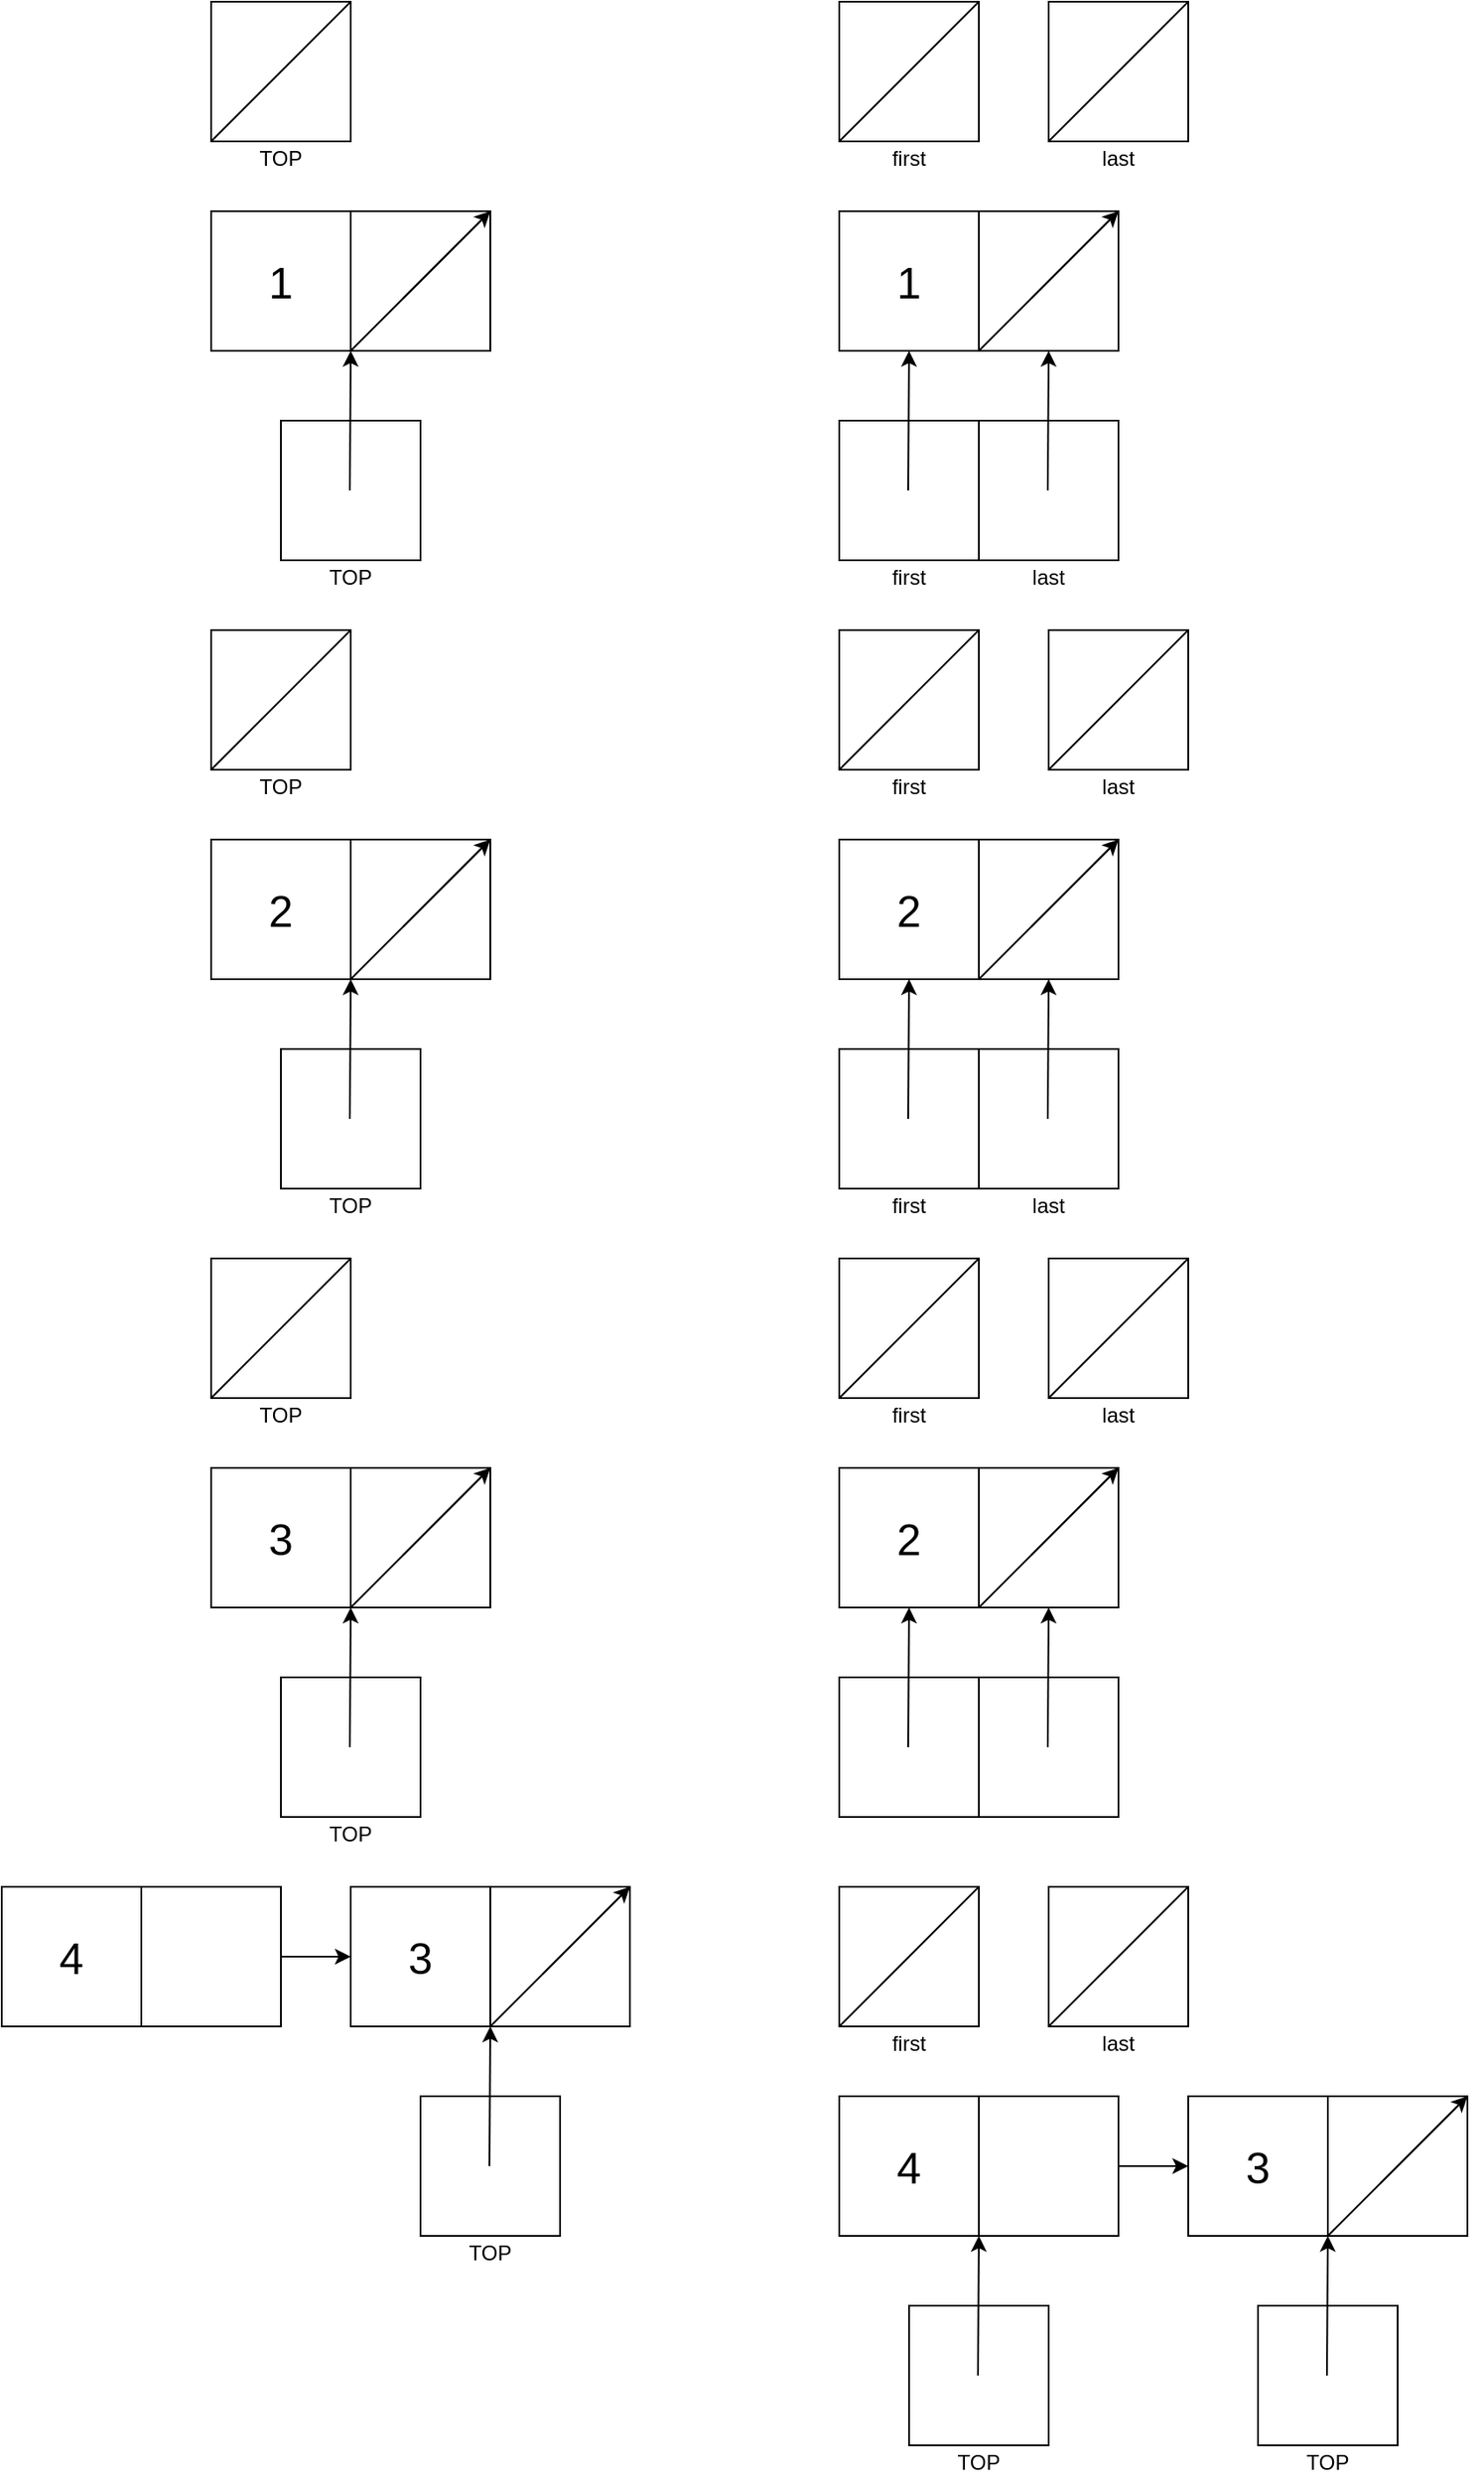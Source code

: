 <mxfile version="13.0.9" type="device"><diagram id="PQ4xdlwWqA23NIfIDmaW" name="Page-1"><mxGraphModel dx="2873" dy="1370" grid="1" gridSize="10" guides="1" tooltips="1" connect="1" arrows="1" fold="1" page="1" pageScale="1" pageWidth="827" pageHeight="1169" math="0" shadow="0"><root><mxCell id="0"/><mxCell id="1" parent="0"/><mxCell id="AuTH1qkNGP2_PuNdTwHI-130" value="" style="whiteSpace=wrap;html=1;aspect=fixed;" vertex="1" parent="1"><mxGeometry x="160" y="1200" width="80" height="80" as="geometry"/></mxCell><mxCell id="AuTH1qkNGP2_PuNdTwHI-11" value="" style="whiteSpace=wrap;html=1;aspect=fixed;" vertex="1" parent="1"><mxGeometry x="320" y="360" width="80" height="80" as="geometry"/></mxCell><mxCell id="AuTH1qkNGP2_PuNdTwHI-1" value="" style="whiteSpace=wrap;html=1;aspect=fixed;" vertex="1" parent="1"><mxGeometry x="280" y="120" width="80" height="80" as="geometry"/></mxCell><mxCell id="AuTH1qkNGP2_PuNdTwHI-5" value="" style="endArrow=none;html=1;entryX=1;entryY=0;entryDx=0;entryDy=0;" edge="1" parent="1" target="AuTH1qkNGP2_PuNdTwHI-1"><mxGeometry width="50" height="50" relative="1" as="geometry"><mxPoint x="280" y="200" as="sourcePoint"/><mxPoint x="330" y="150" as="targetPoint"/></mxGeometry></mxCell><mxCell id="AuTH1qkNGP2_PuNdTwHI-8" value="" style="whiteSpace=wrap;html=1;aspect=fixed;" vertex="1" parent="1"><mxGeometry x="360" y="240" width="80" height="80" as="geometry"/></mxCell><mxCell id="AuTH1qkNGP2_PuNdTwHI-9" value="" style="endArrow=none;html=1;entryX=1;entryY=0;entryDx=0;entryDy=0;" edge="1" parent="1" target="AuTH1qkNGP2_PuNdTwHI-8"><mxGeometry width="50" height="50" relative="1" as="geometry"><mxPoint x="360" y="320" as="sourcePoint"/><mxPoint x="410" y="270" as="targetPoint"/></mxGeometry></mxCell><mxCell id="AuTH1qkNGP2_PuNdTwHI-10" value="" style="whiteSpace=wrap;html=1;aspect=fixed;" vertex="1" parent="1"><mxGeometry x="280" y="240" width="80" height="80" as="geometry"/></mxCell><mxCell id="AuTH1qkNGP2_PuNdTwHI-12" value="" style="endArrow=classic;html=1;" edge="1" parent="1"><mxGeometry width="50" height="50" relative="1" as="geometry"><mxPoint x="390" y="290" as="sourcePoint"/><mxPoint x="440" y="240" as="targetPoint"/></mxGeometry></mxCell><mxCell id="AuTH1qkNGP2_PuNdTwHI-13" value="" style="endArrow=classic;html=1;" edge="1" parent="1"><mxGeometry width="50" height="50" relative="1" as="geometry"><mxPoint x="359.5" y="400" as="sourcePoint"/><mxPoint x="360" y="320" as="targetPoint"/></mxGeometry></mxCell><mxCell id="AuTH1qkNGP2_PuNdTwHI-19" value="" style="whiteSpace=wrap;html=1;aspect=fixed;" vertex="1" parent="1"><mxGeometry x="280" y="480" width="80" height="80" as="geometry"/></mxCell><mxCell id="AuTH1qkNGP2_PuNdTwHI-20" value="" style="endArrow=none;html=1;entryX=1;entryY=0;entryDx=0;entryDy=0;" edge="1" parent="1" target="AuTH1qkNGP2_PuNdTwHI-19"><mxGeometry width="50" height="50" relative="1" as="geometry"><mxPoint x="280" y="560" as="sourcePoint"/><mxPoint x="330" y="510" as="targetPoint"/></mxGeometry></mxCell><mxCell id="AuTH1qkNGP2_PuNdTwHI-21" value="" style="whiteSpace=wrap;html=1;aspect=fixed;" vertex="1" parent="1"><mxGeometry x="320" y="720" width="80" height="80" as="geometry"/></mxCell><mxCell id="AuTH1qkNGP2_PuNdTwHI-22" value="" style="whiteSpace=wrap;html=1;aspect=fixed;" vertex="1" parent="1"><mxGeometry x="360" y="600" width="80" height="80" as="geometry"/></mxCell><mxCell id="AuTH1qkNGP2_PuNdTwHI-23" value="" style="endArrow=none;html=1;entryX=1;entryY=0;entryDx=0;entryDy=0;" edge="1" parent="1" target="AuTH1qkNGP2_PuNdTwHI-22"><mxGeometry width="50" height="50" relative="1" as="geometry"><mxPoint x="360" y="680" as="sourcePoint"/><mxPoint x="410" y="630" as="targetPoint"/></mxGeometry></mxCell><mxCell id="AuTH1qkNGP2_PuNdTwHI-24" value="" style="whiteSpace=wrap;html=1;aspect=fixed;" vertex="1" parent="1"><mxGeometry x="280" y="600" width="80" height="80" as="geometry"/></mxCell><mxCell id="AuTH1qkNGP2_PuNdTwHI-25" value="" style="endArrow=classic;html=1;" edge="1" parent="1"><mxGeometry width="50" height="50" relative="1" as="geometry"><mxPoint x="390" y="650" as="sourcePoint"/><mxPoint x="440" y="600" as="targetPoint"/></mxGeometry></mxCell><mxCell id="AuTH1qkNGP2_PuNdTwHI-26" value="" style="endArrow=classic;html=1;" edge="1" parent="1"><mxGeometry width="50" height="50" relative="1" as="geometry"><mxPoint x="359.5" y="760" as="sourcePoint"/><mxPoint x="360" y="680" as="targetPoint"/></mxGeometry></mxCell><mxCell id="AuTH1qkNGP2_PuNdTwHI-31" value="" style="whiteSpace=wrap;html=1;aspect=fixed;" vertex="1" parent="1"><mxGeometry x="280" y="840" width="80" height="80" as="geometry"/></mxCell><mxCell id="AuTH1qkNGP2_PuNdTwHI-32" value="" style="endArrow=none;html=1;entryX=1;entryY=0;entryDx=0;entryDy=0;" edge="1" parent="1" target="AuTH1qkNGP2_PuNdTwHI-31"><mxGeometry width="50" height="50" relative="1" as="geometry"><mxPoint x="280" y="920" as="sourcePoint"/><mxPoint x="330" y="870" as="targetPoint"/></mxGeometry></mxCell><mxCell id="AuTH1qkNGP2_PuNdTwHI-33" value="" style="whiteSpace=wrap;html=1;aspect=fixed;" vertex="1" parent="1"><mxGeometry x="320" y="1080" width="80" height="80" as="geometry"/></mxCell><mxCell id="AuTH1qkNGP2_PuNdTwHI-34" value="" style="whiteSpace=wrap;html=1;aspect=fixed;" vertex="1" parent="1"><mxGeometry x="360" y="960" width="80" height="80" as="geometry"/></mxCell><mxCell id="AuTH1qkNGP2_PuNdTwHI-35" value="" style="endArrow=none;html=1;entryX=1;entryY=0;entryDx=0;entryDy=0;" edge="1" parent="1" target="AuTH1qkNGP2_PuNdTwHI-34"><mxGeometry width="50" height="50" relative="1" as="geometry"><mxPoint x="360" y="1040" as="sourcePoint"/><mxPoint x="410" y="990" as="targetPoint"/></mxGeometry></mxCell><mxCell id="AuTH1qkNGP2_PuNdTwHI-36" value="" style="whiteSpace=wrap;html=1;aspect=fixed;" vertex="1" parent="1"><mxGeometry x="280" y="960" width="80" height="80" as="geometry"/></mxCell><mxCell id="AuTH1qkNGP2_PuNdTwHI-37" value="" style="endArrow=classic;html=1;" edge="1" parent="1"><mxGeometry width="50" height="50" relative="1" as="geometry"><mxPoint x="390" y="1010" as="sourcePoint"/><mxPoint x="440" y="960" as="targetPoint"/></mxGeometry></mxCell><mxCell id="AuTH1qkNGP2_PuNdTwHI-38" value="" style="endArrow=classic;html=1;" edge="1" parent="1"><mxGeometry width="50" height="50" relative="1" as="geometry"><mxPoint x="359.5" y="1120" as="sourcePoint"/><mxPoint x="360" y="1040" as="targetPoint"/></mxGeometry></mxCell><mxCell id="AuTH1qkNGP2_PuNdTwHI-39" value="" style="whiteSpace=wrap;html=1;aspect=fixed;" vertex="1" parent="1"><mxGeometry x="400" y="1320" width="80" height="80" as="geometry"/></mxCell><mxCell id="AuTH1qkNGP2_PuNdTwHI-40" value="" style="whiteSpace=wrap;html=1;aspect=fixed;" vertex="1" parent="1"><mxGeometry x="440" y="1200" width="80" height="80" as="geometry"/></mxCell><mxCell id="AuTH1qkNGP2_PuNdTwHI-41" value="" style="endArrow=none;html=1;entryX=1;entryY=0;entryDx=0;entryDy=0;" edge="1" parent="1" target="AuTH1qkNGP2_PuNdTwHI-40"><mxGeometry width="50" height="50" relative="1" as="geometry"><mxPoint x="440" y="1280" as="sourcePoint"/><mxPoint x="490" y="1230" as="targetPoint"/></mxGeometry></mxCell><mxCell id="AuTH1qkNGP2_PuNdTwHI-42" value="" style="whiteSpace=wrap;html=1;aspect=fixed;" vertex="1" parent="1"><mxGeometry x="360" y="1200" width="80" height="80" as="geometry"/></mxCell><mxCell id="AuTH1qkNGP2_PuNdTwHI-43" value="" style="endArrow=classic;html=1;" edge="1" parent="1"><mxGeometry width="50" height="50" relative="1" as="geometry"><mxPoint x="470" y="1250" as="sourcePoint"/><mxPoint x="520" y="1200" as="targetPoint"/></mxGeometry></mxCell><mxCell id="AuTH1qkNGP2_PuNdTwHI-44" value="" style="endArrow=classic;html=1;" edge="1" parent="1"><mxGeometry width="50" height="50" relative="1" as="geometry"><mxPoint x="439.5" y="1360" as="sourcePoint"/><mxPoint x="440" y="1280" as="targetPoint"/></mxGeometry></mxCell><mxCell id="AuTH1qkNGP2_PuNdTwHI-45" value="" style="whiteSpace=wrap;html=1;aspect=fixed;" vertex="1" parent="1"><mxGeometry x="240" y="1200" width="80" height="80" as="geometry"/></mxCell><mxCell id="AuTH1qkNGP2_PuNdTwHI-46" value="TOP" style="text;html=1;strokeColor=none;fillColor=none;align=center;verticalAlign=middle;whiteSpace=wrap;rounded=0;" vertex="1" parent="1"><mxGeometry x="300" y="200" width="40" height="20" as="geometry"/></mxCell><mxCell id="AuTH1qkNGP2_PuNdTwHI-47" value="TOP" style="text;html=1;strokeColor=none;fillColor=none;align=center;verticalAlign=middle;whiteSpace=wrap;rounded=0;" vertex="1" parent="1"><mxGeometry x="340" y="440" width="40" height="20" as="geometry"/></mxCell><mxCell id="AuTH1qkNGP2_PuNdTwHI-48" value="TOP" style="text;html=1;strokeColor=none;fillColor=none;align=center;verticalAlign=middle;whiteSpace=wrap;rounded=0;" vertex="1" parent="1"><mxGeometry x="300" y="560" width="40" height="20" as="geometry"/></mxCell><mxCell id="AuTH1qkNGP2_PuNdTwHI-49" value="TOP" style="text;html=1;strokeColor=none;fillColor=none;align=center;verticalAlign=middle;whiteSpace=wrap;rounded=0;" vertex="1" parent="1"><mxGeometry x="340" y="800" width="40" height="20" as="geometry"/></mxCell><mxCell id="AuTH1qkNGP2_PuNdTwHI-50" value="TOP" style="text;html=1;strokeColor=none;fillColor=none;align=center;verticalAlign=middle;whiteSpace=wrap;rounded=0;" vertex="1" parent="1"><mxGeometry x="300" y="920" width="40" height="20" as="geometry"/></mxCell><mxCell id="AuTH1qkNGP2_PuNdTwHI-51" value="TOP" style="text;html=1;strokeColor=none;fillColor=none;align=center;verticalAlign=middle;whiteSpace=wrap;rounded=0;" vertex="1" parent="1"><mxGeometry x="340" y="1160" width="40" height="20" as="geometry"/></mxCell><mxCell id="AuTH1qkNGP2_PuNdTwHI-52" value="TOP" style="text;html=1;strokeColor=none;fillColor=none;align=center;verticalAlign=middle;whiteSpace=wrap;rounded=0;" vertex="1" parent="1"><mxGeometry x="420" y="1400" width="40" height="20" as="geometry"/></mxCell><mxCell id="AuTH1qkNGP2_PuNdTwHI-53" value="&lt;font style=&quot;font-size: 25px&quot;&gt;1&lt;/font&gt;" style="text;html=1;strokeColor=none;fillColor=none;align=center;verticalAlign=middle;whiteSpace=wrap;rounded=0;" vertex="1" parent="1"><mxGeometry x="280" y="240" width="80" height="80" as="geometry"/></mxCell><mxCell id="AuTH1qkNGP2_PuNdTwHI-54" value="&lt;font style=&quot;font-size: 25px&quot;&gt;2&lt;/font&gt;&lt;span style=&quot;color: rgba(0 , 0 , 0 , 0) ; font-family: monospace ; font-size: 0px&quot;&gt;%3CmxGraphModel%3E%3Croot%3E%3CmxCell%20id%3D%220%22%2F%3E%3CmxCell%20id%3D%221%22%20parent%3D%220%22%2F%3E%3CmxCell%20id%3D%222%22%20value%3D%22%26lt%3Bfont%20style%3D%26quot%3Bfont-size%3A%2025px%26quot%3B%26gt%3B1%26lt%3B%2Ffont%26gt%3B%22%20style%3D%22text%3Bhtml%3D1%3BstrokeColor%3Dnone%3BfillColor%3Dnone%3Balign%3Dcenter%3BverticalAlign%3Dmiddle%3BwhiteSpace%3Dwrap%3Brounded%3D0%3B%22%20vertex%3D%221%22%20parent%3D%221%22%3E%3CmxGeometry%20x%3D%22280%22%20y%3D%22240%22%20width%3D%2280%22%20height%3D%2280%22%20as%3D%22geometry%22%2F%3E%3C%2FmxCell%3E%3C%2Froot%3E%3C%2FmxGraphModel%3E&lt;/span&gt;" style="text;html=1;strokeColor=none;fillColor=none;align=center;verticalAlign=middle;whiteSpace=wrap;rounded=0;" vertex="1" parent="1"><mxGeometry x="280" y="600" width="80" height="80" as="geometry"/></mxCell><mxCell id="AuTH1qkNGP2_PuNdTwHI-56" value="&lt;font style=&quot;font-size: 25px&quot;&gt;3&lt;/font&gt;" style="text;html=1;strokeColor=none;fillColor=none;align=center;verticalAlign=middle;whiteSpace=wrap;rounded=0;" vertex="1" parent="1"><mxGeometry x="280" y="960" width="80" height="80" as="geometry"/></mxCell><mxCell id="AuTH1qkNGP2_PuNdTwHI-57" value="&lt;font style=&quot;font-size: 25px&quot;&gt;3&lt;/font&gt;" style="text;html=1;strokeColor=none;fillColor=none;align=center;verticalAlign=middle;whiteSpace=wrap;rounded=0;" vertex="1" parent="1"><mxGeometry x="360" y="1200" width="80" height="80" as="geometry"/></mxCell><mxCell id="AuTH1qkNGP2_PuNdTwHI-58" value="&lt;font style=&quot;font-size: 25px&quot;&gt;4&lt;/font&gt;" style="text;html=1;strokeColor=none;fillColor=none;align=center;verticalAlign=middle;whiteSpace=wrap;rounded=0;" vertex="1" parent="1"><mxGeometry x="160" y="1200" width="80" height="80" as="geometry"/></mxCell><mxCell id="AuTH1qkNGP2_PuNdTwHI-59" value="" style="whiteSpace=wrap;html=1;aspect=fixed;" vertex="1" parent="1"><mxGeometry x="640" y="120" width="80" height="80" as="geometry"/></mxCell><mxCell id="AuTH1qkNGP2_PuNdTwHI-60" value="" style="endArrow=none;html=1;entryX=1;entryY=0;entryDx=0;entryDy=0;" edge="1" parent="1" target="AuTH1qkNGP2_PuNdTwHI-59"><mxGeometry width="50" height="50" relative="1" as="geometry"><mxPoint x="640.0" y="200.0" as="sourcePoint"/><mxPoint x="690" y="150" as="targetPoint"/></mxGeometry></mxCell><mxCell id="AuTH1qkNGP2_PuNdTwHI-61" value="first" style="text;html=1;strokeColor=none;fillColor=none;align=center;verticalAlign=middle;whiteSpace=wrap;rounded=0;" vertex="1" parent="1"><mxGeometry x="660" y="200" width="40" height="20" as="geometry"/></mxCell><mxCell id="AuTH1qkNGP2_PuNdTwHI-67" value="" style="whiteSpace=wrap;html=1;aspect=fixed;" vertex="1" parent="1"><mxGeometry x="760" y="120" width="80" height="80" as="geometry"/></mxCell><mxCell id="AuTH1qkNGP2_PuNdTwHI-68" value="" style="endArrow=none;html=1;entryX=1;entryY=0;entryDx=0;entryDy=0;" edge="1" parent="1" target="AuTH1qkNGP2_PuNdTwHI-67"><mxGeometry width="50" height="50" relative="1" as="geometry"><mxPoint x="760" y="200.0" as="sourcePoint"/><mxPoint x="810" y="150" as="targetPoint"/></mxGeometry></mxCell><mxCell id="AuTH1qkNGP2_PuNdTwHI-69" value="last" style="text;html=1;strokeColor=none;fillColor=none;align=center;verticalAlign=middle;whiteSpace=wrap;rounded=0;" vertex="1" parent="1"><mxGeometry x="780" y="200" width="40" height="20" as="geometry"/></mxCell><mxCell id="AuTH1qkNGP2_PuNdTwHI-70" value="" style="whiteSpace=wrap;html=1;aspect=fixed;" vertex="1" parent="1"><mxGeometry x="720" y="240" width="80" height="80" as="geometry"/></mxCell><mxCell id="AuTH1qkNGP2_PuNdTwHI-71" value="" style="endArrow=none;html=1;entryX=1;entryY=0;entryDx=0;entryDy=0;" edge="1" parent="1" target="AuTH1qkNGP2_PuNdTwHI-70"><mxGeometry width="50" height="50" relative="1" as="geometry"><mxPoint x="720" y="320" as="sourcePoint"/><mxPoint x="770" y="270" as="targetPoint"/></mxGeometry></mxCell><mxCell id="AuTH1qkNGP2_PuNdTwHI-72" value="" style="whiteSpace=wrap;html=1;aspect=fixed;" vertex="1" parent="1"><mxGeometry x="640" y="240" width="80" height="80" as="geometry"/></mxCell><mxCell id="AuTH1qkNGP2_PuNdTwHI-73" value="" style="endArrow=classic;html=1;" edge="1" parent="1"><mxGeometry width="50" height="50" relative="1" as="geometry"><mxPoint x="750" y="290" as="sourcePoint"/><mxPoint x="800" y="240" as="targetPoint"/></mxGeometry></mxCell><mxCell id="AuTH1qkNGP2_PuNdTwHI-74" value="&lt;font style=&quot;font-size: 25px&quot;&gt;1&lt;/font&gt;" style="text;html=1;strokeColor=none;fillColor=none;align=center;verticalAlign=middle;whiteSpace=wrap;rounded=0;" vertex="1" parent="1"><mxGeometry x="640" y="240" width="80" height="80" as="geometry"/></mxCell><mxCell id="AuTH1qkNGP2_PuNdTwHI-77" value="" style="whiteSpace=wrap;html=1;aspect=fixed;" vertex="1" parent="1"><mxGeometry x="640" y="360" width="80" height="80" as="geometry"/></mxCell><mxCell id="AuTH1qkNGP2_PuNdTwHI-78" value="" style="endArrow=classic;html=1;" edge="1" parent="1"><mxGeometry width="50" height="50" relative="1" as="geometry"><mxPoint x="679.5" y="400" as="sourcePoint"/><mxPoint x="680" y="320" as="targetPoint"/></mxGeometry></mxCell><mxCell id="AuTH1qkNGP2_PuNdTwHI-79" value="first" style="text;html=1;strokeColor=none;fillColor=none;align=center;verticalAlign=middle;whiteSpace=wrap;rounded=0;" vertex="1" parent="1"><mxGeometry x="660" y="440" width="40" height="20" as="geometry"/></mxCell><mxCell id="AuTH1qkNGP2_PuNdTwHI-80" value="" style="whiteSpace=wrap;html=1;aspect=fixed;" vertex="1" parent="1"><mxGeometry x="720" y="360" width="80" height="80" as="geometry"/></mxCell><mxCell id="AuTH1qkNGP2_PuNdTwHI-81" value="" style="endArrow=classic;html=1;" edge="1" parent="1"><mxGeometry width="50" height="50" relative="1" as="geometry"><mxPoint x="759.5" y="400" as="sourcePoint"/><mxPoint x="760" y="320" as="targetPoint"/></mxGeometry></mxCell><mxCell id="AuTH1qkNGP2_PuNdTwHI-82" value="last" style="text;html=1;strokeColor=none;fillColor=none;align=center;verticalAlign=middle;whiteSpace=wrap;rounded=0;" vertex="1" parent="1"><mxGeometry x="740" y="440" width="40" height="20" as="geometry"/></mxCell><mxCell id="AuTH1qkNGP2_PuNdTwHI-83" value="" style="whiteSpace=wrap;html=1;aspect=fixed;" vertex="1" parent="1"><mxGeometry x="640" y="480" width="80" height="80" as="geometry"/></mxCell><mxCell id="AuTH1qkNGP2_PuNdTwHI-84" value="" style="endArrow=none;html=1;entryX=1;entryY=0;entryDx=0;entryDy=0;" edge="1" parent="1" target="AuTH1qkNGP2_PuNdTwHI-83"><mxGeometry width="50" height="50" relative="1" as="geometry"><mxPoint x="640.0" y="560.0" as="sourcePoint"/><mxPoint x="690" y="510" as="targetPoint"/></mxGeometry></mxCell><mxCell id="AuTH1qkNGP2_PuNdTwHI-85" value="first" style="text;html=1;strokeColor=none;fillColor=none;align=center;verticalAlign=middle;whiteSpace=wrap;rounded=0;" vertex="1" parent="1"><mxGeometry x="660" y="560" width="40" height="20" as="geometry"/></mxCell><mxCell id="AuTH1qkNGP2_PuNdTwHI-86" value="" style="whiteSpace=wrap;html=1;aspect=fixed;" vertex="1" parent="1"><mxGeometry x="760" y="480" width="80" height="80" as="geometry"/></mxCell><mxCell id="AuTH1qkNGP2_PuNdTwHI-87" value="" style="endArrow=none;html=1;entryX=1;entryY=0;entryDx=0;entryDy=0;" edge="1" parent="1" target="AuTH1qkNGP2_PuNdTwHI-86"><mxGeometry width="50" height="50" relative="1" as="geometry"><mxPoint x="760" y="560.0" as="sourcePoint"/><mxPoint x="810" y="510" as="targetPoint"/></mxGeometry></mxCell><mxCell id="AuTH1qkNGP2_PuNdTwHI-88" value="last" style="text;html=1;strokeColor=none;fillColor=none;align=center;verticalAlign=middle;whiteSpace=wrap;rounded=0;" vertex="1" parent="1"><mxGeometry x="780" y="560" width="40" height="20" as="geometry"/></mxCell><mxCell id="AuTH1qkNGP2_PuNdTwHI-89" value="" style="whiteSpace=wrap;html=1;aspect=fixed;" vertex="1" parent="1"><mxGeometry x="720" y="600" width="80" height="80" as="geometry"/></mxCell><mxCell id="AuTH1qkNGP2_PuNdTwHI-90" value="" style="endArrow=none;html=1;entryX=1;entryY=0;entryDx=0;entryDy=0;" edge="1" parent="1" target="AuTH1qkNGP2_PuNdTwHI-89"><mxGeometry width="50" height="50" relative="1" as="geometry"><mxPoint x="720" y="680" as="sourcePoint"/><mxPoint x="770" y="630" as="targetPoint"/></mxGeometry></mxCell><mxCell id="AuTH1qkNGP2_PuNdTwHI-91" value="" style="whiteSpace=wrap;html=1;aspect=fixed;" vertex="1" parent="1"><mxGeometry x="640" y="600" width="80" height="80" as="geometry"/></mxCell><mxCell id="AuTH1qkNGP2_PuNdTwHI-92" value="" style="endArrow=classic;html=1;" edge="1" parent="1"><mxGeometry width="50" height="50" relative="1" as="geometry"><mxPoint x="750" y="650" as="sourcePoint"/><mxPoint x="800" y="600" as="targetPoint"/></mxGeometry></mxCell><mxCell id="AuTH1qkNGP2_PuNdTwHI-93" value="&lt;font style=&quot;font-size: 25px&quot;&gt;2&lt;/font&gt;" style="text;html=1;strokeColor=none;fillColor=none;align=center;verticalAlign=middle;whiteSpace=wrap;rounded=0;" vertex="1" parent="1"><mxGeometry x="640" y="600" width="80" height="80" as="geometry"/></mxCell><mxCell id="AuTH1qkNGP2_PuNdTwHI-94" value="" style="whiteSpace=wrap;html=1;aspect=fixed;" vertex="1" parent="1"><mxGeometry x="640" y="720" width="80" height="80" as="geometry"/></mxCell><mxCell id="AuTH1qkNGP2_PuNdTwHI-95" value="" style="endArrow=classic;html=1;" edge="1" parent="1"><mxGeometry width="50" height="50" relative="1" as="geometry"><mxPoint x="679.5" y="760" as="sourcePoint"/><mxPoint x="680" y="680" as="targetPoint"/></mxGeometry></mxCell><mxCell id="AuTH1qkNGP2_PuNdTwHI-96" value="first" style="text;html=1;strokeColor=none;fillColor=none;align=center;verticalAlign=middle;whiteSpace=wrap;rounded=0;" vertex="1" parent="1"><mxGeometry x="660" y="800" width="40" height="20" as="geometry"/></mxCell><mxCell id="AuTH1qkNGP2_PuNdTwHI-97" value="" style="whiteSpace=wrap;html=1;aspect=fixed;" vertex="1" parent="1"><mxGeometry x="720" y="720" width="80" height="80" as="geometry"/></mxCell><mxCell id="AuTH1qkNGP2_PuNdTwHI-98" value="" style="endArrow=classic;html=1;" edge="1" parent="1"><mxGeometry width="50" height="50" relative="1" as="geometry"><mxPoint x="759.5" y="760" as="sourcePoint"/><mxPoint x="760" y="680" as="targetPoint"/></mxGeometry></mxCell><mxCell id="AuTH1qkNGP2_PuNdTwHI-99" value="last" style="text;html=1;strokeColor=none;fillColor=none;align=center;verticalAlign=middle;whiteSpace=wrap;rounded=0;" vertex="1" parent="1"><mxGeometry x="740" y="800" width="40" height="20" as="geometry"/></mxCell><mxCell id="AuTH1qkNGP2_PuNdTwHI-100" value="" style="whiteSpace=wrap;html=1;aspect=fixed;" vertex="1" parent="1"><mxGeometry x="640" y="840" width="80" height="80" as="geometry"/></mxCell><mxCell id="AuTH1qkNGP2_PuNdTwHI-101" value="" style="endArrow=none;html=1;entryX=1;entryY=0;entryDx=0;entryDy=0;" edge="1" parent="1" target="AuTH1qkNGP2_PuNdTwHI-100"><mxGeometry width="50" height="50" relative="1" as="geometry"><mxPoint x="640.0" y="920.0" as="sourcePoint"/><mxPoint x="690" y="870" as="targetPoint"/></mxGeometry></mxCell><mxCell id="AuTH1qkNGP2_PuNdTwHI-102" value="first" style="text;html=1;strokeColor=none;fillColor=none;align=center;verticalAlign=middle;whiteSpace=wrap;rounded=0;" vertex="1" parent="1"><mxGeometry x="660" y="920" width="40" height="20" as="geometry"/></mxCell><mxCell id="AuTH1qkNGP2_PuNdTwHI-103" value="" style="whiteSpace=wrap;html=1;aspect=fixed;" vertex="1" parent="1"><mxGeometry x="760" y="840" width="80" height="80" as="geometry"/></mxCell><mxCell id="AuTH1qkNGP2_PuNdTwHI-104" value="" style="endArrow=none;html=1;entryX=1;entryY=0;entryDx=0;entryDy=0;" edge="1" parent="1" target="AuTH1qkNGP2_PuNdTwHI-103"><mxGeometry width="50" height="50" relative="1" as="geometry"><mxPoint x="760" y="920.0" as="sourcePoint"/><mxPoint x="810" y="870" as="targetPoint"/></mxGeometry></mxCell><mxCell id="AuTH1qkNGP2_PuNdTwHI-105" value="last" style="text;html=1;strokeColor=none;fillColor=none;align=center;verticalAlign=middle;whiteSpace=wrap;rounded=0;" vertex="1" parent="1"><mxGeometry x="780" y="920" width="40" height="20" as="geometry"/></mxCell><mxCell id="AuTH1qkNGP2_PuNdTwHI-106" value="" style="whiteSpace=wrap;html=1;aspect=fixed;" vertex="1" parent="1"><mxGeometry x="720" y="960" width="80" height="80" as="geometry"/></mxCell><mxCell id="AuTH1qkNGP2_PuNdTwHI-107" value="" style="endArrow=none;html=1;entryX=1;entryY=0;entryDx=0;entryDy=0;" edge="1" parent="1" target="AuTH1qkNGP2_PuNdTwHI-106"><mxGeometry width="50" height="50" relative="1" as="geometry"><mxPoint x="720" y="1040" as="sourcePoint"/><mxPoint x="770" y="990" as="targetPoint"/></mxGeometry></mxCell><mxCell id="AuTH1qkNGP2_PuNdTwHI-108" value="" style="whiteSpace=wrap;html=1;aspect=fixed;" vertex="1" parent="1"><mxGeometry x="640" y="960" width="80" height="80" as="geometry"/></mxCell><mxCell id="AuTH1qkNGP2_PuNdTwHI-109" value="" style="endArrow=classic;html=1;" edge="1" parent="1"><mxGeometry width="50" height="50" relative="1" as="geometry"><mxPoint x="750" y="1010" as="sourcePoint"/><mxPoint x="800" y="960" as="targetPoint"/></mxGeometry></mxCell><mxCell id="AuTH1qkNGP2_PuNdTwHI-110" value="&lt;font style=&quot;font-size: 25px&quot;&gt;2&lt;/font&gt;" style="text;html=1;strokeColor=none;fillColor=none;align=center;verticalAlign=middle;whiteSpace=wrap;rounded=0;" vertex="1" parent="1"><mxGeometry x="640" y="960" width="80" height="80" as="geometry"/></mxCell><mxCell id="AuTH1qkNGP2_PuNdTwHI-111" value="" style="whiteSpace=wrap;html=1;aspect=fixed;" vertex="1" parent="1"><mxGeometry x="640" y="1080" width="80" height="80" as="geometry"/></mxCell><mxCell id="AuTH1qkNGP2_PuNdTwHI-112" value="" style="endArrow=classic;html=1;" edge="1" parent="1"><mxGeometry width="50" height="50" relative="1" as="geometry"><mxPoint x="679.5" y="1120" as="sourcePoint"/><mxPoint x="680" y="1040" as="targetPoint"/></mxGeometry></mxCell><mxCell id="AuTH1qkNGP2_PuNdTwHI-113" value="" style="whiteSpace=wrap;html=1;aspect=fixed;" vertex="1" parent="1"><mxGeometry x="720" y="1080" width="80" height="80" as="geometry"/></mxCell><mxCell id="AuTH1qkNGP2_PuNdTwHI-114" value="" style="endArrow=classic;html=1;" edge="1" parent="1"><mxGeometry width="50" height="50" relative="1" as="geometry"><mxPoint x="759.5" y="1120" as="sourcePoint"/><mxPoint x="760" y="1040" as="targetPoint"/></mxGeometry></mxCell><mxCell id="AuTH1qkNGP2_PuNdTwHI-135" value="" style="endArrow=classic;html=1;entryX=0;entryY=0.5;entryDx=0;entryDy=0;" edge="1" parent="1" source="AuTH1qkNGP2_PuNdTwHI-45" target="AuTH1qkNGP2_PuNdTwHI-57"><mxGeometry width="50" height="50" relative="1" as="geometry"><mxPoint x="250" y="1270" as="sourcePoint"/><mxPoint x="300" y="1220" as="targetPoint"/></mxGeometry></mxCell><mxCell id="AuTH1qkNGP2_PuNdTwHI-136" value="" style="whiteSpace=wrap;html=1;aspect=fixed;" vertex="1" parent="1"><mxGeometry x="640" y="1320" width="80" height="80" as="geometry"/></mxCell><mxCell id="AuTH1qkNGP2_PuNdTwHI-137" value="" style="whiteSpace=wrap;html=1;aspect=fixed;" vertex="1" parent="1"><mxGeometry x="880" y="1440" width="80" height="80" as="geometry"/></mxCell><mxCell id="AuTH1qkNGP2_PuNdTwHI-138" value="" style="whiteSpace=wrap;html=1;aspect=fixed;" vertex="1" parent="1"><mxGeometry x="920" y="1320" width="80" height="80" as="geometry"/></mxCell><mxCell id="AuTH1qkNGP2_PuNdTwHI-139" value="" style="endArrow=none;html=1;entryX=1;entryY=0;entryDx=0;entryDy=0;" edge="1" parent="1" target="AuTH1qkNGP2_PuNdTwHI-138"><mxGeometry width="50" height="50" relative="1" as="geometry"><mxPoint x="920" y="1400" as="sourcePoint"/><mxPoint x="970" y="1350" as="targetPoint"/></mxGeometry></mxCell><mxCell id="AuTH1qkNGP2_PuNdTwHI-140" value="" style="whiteSpace=wrap;html=1;aspect=fixed;" vertex="1" parent="1"><mxGeometry x="840" y="1320" width="80" height="80" as="geometry"/></mxCell><mxCell id="AuTH1qkNGP2_PuNdTwHI-141" value="" style="endArrow=classic;html=1;" edge="1" parent="1"><mxGeometry width="50" height="50" relative="1" as="geometry"><mxPoint x="950" y="1370" as="sourcePoint"/><mxPoint x="1000" y="1320" as="targetPoint"/></mxGeometry></mxCell><mxCell id="AuTH1qkNGP2_PuNdTwHI-142" value="" style="endArrow=classic;html=1;" edge="1" parent="1"><mxGeometry width="50" height="50" relative="1" as="geometry"><mxPoint x="919.5" y="1480" as="sourcePoint"/><mxPoint x="920" y="1400" as="targetPoint"/></mxGeometry></mxCell><mxCell id="AuTH1qkNGP2_PuNdTwHI-143" value="" style="whiteSpace=wrap;html=1;aspect=fixed;" vertex="1" parent="1"><mxGeometry x="720" y="1320" width="80" height="80" as="geometry"/></mxCell><mxCell id="AuTH1qkNGP2_PuNdTwHI-144" value="TOP" style="text;html=1;strokeColor=none;fillColor=none;align=center;verticalAlign=middle;whiteSpace=wrap;rounded=0;" vertex="1" parent="1"><mxGeometry x="900" y="1520" width="40" height="20" as="geometry"/></mxCell><mxCell id="AuTH1qkNGP2_PuNdTwHI-145" value="&lt;font style=&quot;font-size: 25px&quot;&gt;3&lt;/font&gt;" style="text;html=1;strokeColor=none;fillColor=none;align=center;verticalAlign=middle;whiteSpace=wrap;rounded=0;" vertex="1" parent="1"><mxGeometry x="840" y="1320" width="80" height="80" as="geometry"/></mxCell><mxCell id="AuTH1qkNGP2_PuNdTwHI-146" value="&lt;font style=&quot;font-size: 25px&quot;&gt;4&lt;/font&gt;" style="text;html=1;strokeColor=none;fillColor=none;align=center;verticalAlign=middle;whiteSpace=wrap;rounded=0;" vertex="1" parent="1"><mxGeometry x="640" y="1320" width="80" height="80" as="geometry"/></mxCell><mxCell id="AuTH1qkNGP2_PuNdTwHI-147" value="" style="endArrow=classic;html=1;entryX=0;entryY=0.5;entryDx=0;entryDy=0;" edge="1" parent="1" source="AuTH1qkNGP2_PuNdTwHI-143" target="AuTH1qkNGP2_PuNdTwHI-145"><mxGeometry width="50" height="50" relative="1" as="geometry"><mxPoint x="730" y="1390" as="sourcePoint"/><mxPoint x="780" y="1340" as="targetPoint"/></mxGeometry></mxCell><mxCell id="AuTH1qkNGP2_PuNdTwHI-149" value="" style="whiteSpace=wrap;html=1;aspect=fixed;" vertex="1" parent="1"><mxGeometry x="680" y="1440" width="80" height="80" as="geometry"/></mxCell><mxCell id="AuTH1qkNGP2_PuNdTwHI-150" value="" style="endArrow=classic;html=1;" edge="1" parent="1"><mxGeometry width="50" height="50" relative="1" as="geometry"><mxPoint x="719.5" y="1480" as="sourcePoint"/><mxPoint x="720" y="1400" as="targetPoint"/></mxGeometry></mxCell><mxCell id="AuTH1qkNGP2_PuNdTwHI-151" value="TOP" style="text;html=1;strokeColor=none;fillColor=none;align=center;verticalAlign=middle;whiteSpace=wrap;rounded=0;" vertex="1" parent="1"><mxGeometry x="700" y="1520" width="40" height="20" as="geometry"/></mxCell><mxCell id="AuTH1qkNGP2_PuNdTwHI-152" value="" style="whiteSpace=wrap;html=1;aspect=fixed;" vertex="1" parent="1"><mxGeometry x="640" y="1200" width="80" height="80" as="geometry"/></mxCell><mxCell id="AuTH1qkNGP2_PuNdTwHI-153" value="" style="endArrow=none;html=1;entryX=1;entryY=0;entryDx=0;entryDy=0;" edge="1" parent="1" target="AuTH1qkNGP2_PuNdTwHI-152"><mxGeometry width="50" height="50" relative="1" as="geometry"><mxPoint x="640.0" y="1280" as="sourcePoint"/><mxPoint x="690" y="1230" as="targetPoint"/></mxGeometry></mxCell><mxCell id="AuTH1qkNGP2_PuNdTwHI-154" value="first" style="text;html=1;strokeColor=none;fillColor=none;align=center;verticalAlign=middle;whiteSpace=wrap;rounded=0;" vertex="1" parent="1"><mxGeometry x="660" y="1280" width="40" height="20" as="geometry"/></mxCell><mxCell id="AuTH1qkNGP2_PuNdTwHI-155" value="" style="whiteSpace=wrap;html=1;aspect=fixed;" vertex="1" parent="1"><mxGeometry x="760" y="1200" width="80" height="80" as="geometry"/></mxCell><mxCell id="AuTH1qkNGP2_PuNdTwHI-156" value="" style="endArrow=none;html=1;entryX=1;entryY=0;entryDx=0;entryDy=0;" edge="1" parent="1" target="AuTH1qkNGP2_PuNdTwHI-155"><mxGeometry width="50" height="50" relative="1" as="geometry"><mxPoint x="760" y="1280" as="sourcePoint"/><mxPoint x="810" y="1230" as="targetPoint"/></mxGeometry></mxCell><mxCell id="AuTH1qkNGP2_PuNdTwHI-157" value="last" style="text;html=1;strokeColor=none;fillColor=none;align=center;verticalAlign=middle;whiteSpace=wrap;rounded=0;" vertex="1" parent="1"><mxGeometry x="780" y="1280" width="40" height="20" as="geometry"/></mxCell></root></mxGraphModel></diagram></mxfile>
